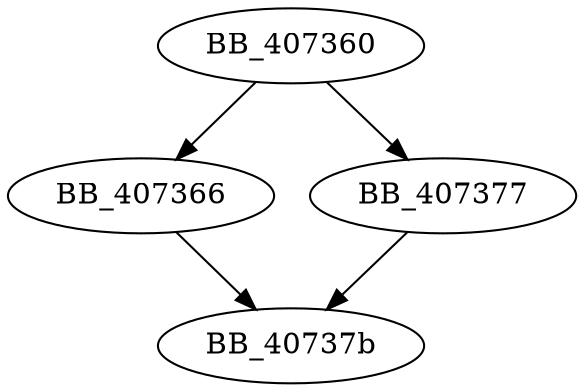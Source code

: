 DiGraph __trandisp1{
BB_407360->BB_407366
BB_407360->BB_407377
BB_407366->BB_40737b
BB_407377->BB_40737b
}
